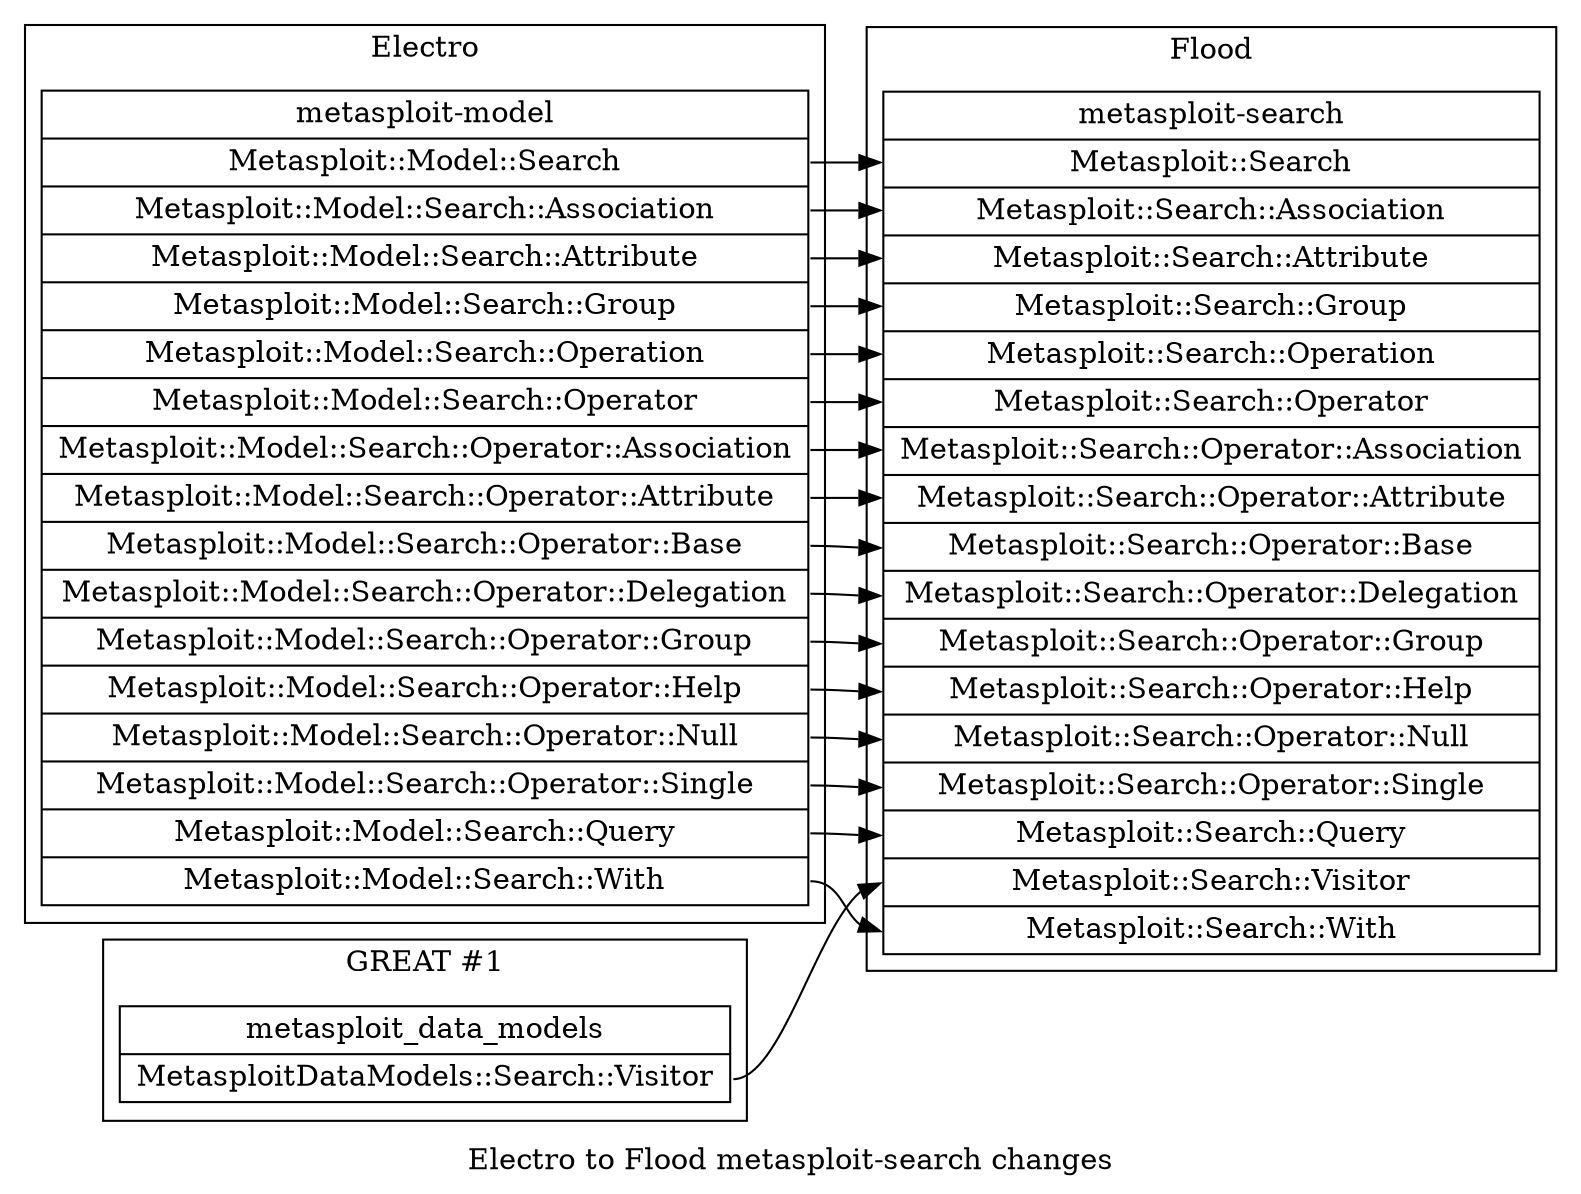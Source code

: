 digraph flood {
  graph [
    concentrate = true
    label = "Electro to Flood metasploit-search changes"
    rankdir = "LR"
  ]
  node [
    shape = "record"
  ]

  /*
   *  Nodes
   */

  subgraph cluster_electro {
    label = "Electro"

    "metasploit-model (Electro)" [
      label = "<title> metasploit-model | " +
              "<search> Metasploit::Model::Search | " +
              "<search_association> Metasploit::Model::Search::Association | " +
              "<search_attribute> Metasploit::Model::Search::Attribute | " +
              "<search_group> Metasploit::Model::Search::Group | " +
              "<search_operation> Metasploit::Model::Search::Operation | " +
              "<search_operator> Metasploit::Model::Search::Operator | " +
              "<search_operator_association> Metasploit::Model::Search::Operator::Association | " +
              "<search_operator_attribute> Metasploit::Model::Search::Operator::Attribute | " +
              "<search_operator_base> Metasploit::Model::Search::Operator::Base | " +
              "<search_operator_delegation> Metasploit::Model::Search::Operator::Delegation | " +
              "<search_operator_group> Metasploit::Model::Search::Operator::Group | " +
              "<search_operator_help> Metasploit::Model::Search::Operator::Help | " +
              "<search_operator_null> Metasploit::Model::Search::Operator::Null | " +
              "<search_operator_single> Metasploit::Model::Search::Operator::Single | " +
              "<search_query> Metasploit::Model::Search::Query | " +
              "<search_with> Metasploit::Model::Search::With"
    ]
  }

  subgraph cluster_great_one {
    label = "GREAT #1"

    "metasploit_data_models (GREAT #1)" [
      label = "<title> metasploit_data_models | " +
              "<search_visitor> MetasploitDataModels::Search::Visitor"
    ]
  }

  subgraph cluster_flood {
    label = "Flood"

    "metasploit-search" [
      label = "<title> metasploit-search | " +
              "<root> Metasploit::Search | " +
              "<association> Metasploit::Search::Association | " +
              "<attribute> Metasploit::Search::Attribute | " +
              "<group> Metasploit::Search::Group | " +
              "<operation> Metasploit::Search::Operation | " +
              "<operator> Metasploit::Search::Operator | " +
              "<operator_association> Metasploit::Search::Operator::Association | " +
              "<operator_attribute> Metasploit::Search::Operator::Attribute | " +
              "<operator_base> Metasploit::Search::Operator::Base | " +
              "<operator_delegation> Metasploit::Search::Operator::Delegation | " +
              "<operator_group> Metasploit::Search::Operator::Group | " +
              "<operator_help> Metasploit::Search::Operator::Help | " +
              "<operator_null> Metasploit::Search::Operator::Null | " +
              "<operator_single> Metasploit::Search::Operator::Single | " +
              "<query> Metasploit::Search::Query | " +
              "<visitor> Metasploit::Search::Visitor | " +
              "<with> Metasploit::Search::With"
    ]
  }

  /*
   *
   *  Edges
   *
   */

  /*
   *  Electro -> Great #1
   */

  /*
   *  Great #1 -> Flood
   */

  "metasploit_data_models (GREAT #1)":search_visitor -> "metasploit-search":visitor

  /*
   *  Electro -> Flood
   */

   "metasploit-model (Electro)":search -> "metasploit-search":root
   "metasploit-model (Electro)":search_association -> "metasploit-search":association
   "metasploit-model (Electro)":search_attribute -> "metasploit-search":attribute
   "metasploit-model (Electro)":search_group -> "metasploit-search":group
   "metasploit-model (Electro)":search_operation -> "metasploit-search":operation
   "metasploit-model (Electro)":search_operator -> "metasploit-search":operator
   "metasploit-model (Electro)":search_operator_association -> "metasploit-search":operator_association
   "metasploit-model (Electro)":search_operator_attribute -> "metasploit-search":operator_attribute
   "metasploit-model (Electro)":search_operator_base -> "metasploit-search":operator_base
   "metasploit-model (Electro)":search_operator_delegation -> "metasploit-search":operator_delegation
   "metasploit-model (Electro)":search_operator_group -> "metasploit-search":operator_group
   "metasploit-model (Electro)":search_operator_help -> "metasploit-search":operator_help
   "metasploit-model (Electro)":search_operator_null -> "metasploit-search":operator_null
   "metasploit-model (Electro)":search_operator_single -> "metasploit-search":operator_single
   "metasploit-model (Electro)":search_query -> "metasploit-search":query
   "metasploit-model (Electro)":search_with -> "metasploit-search":with
}

